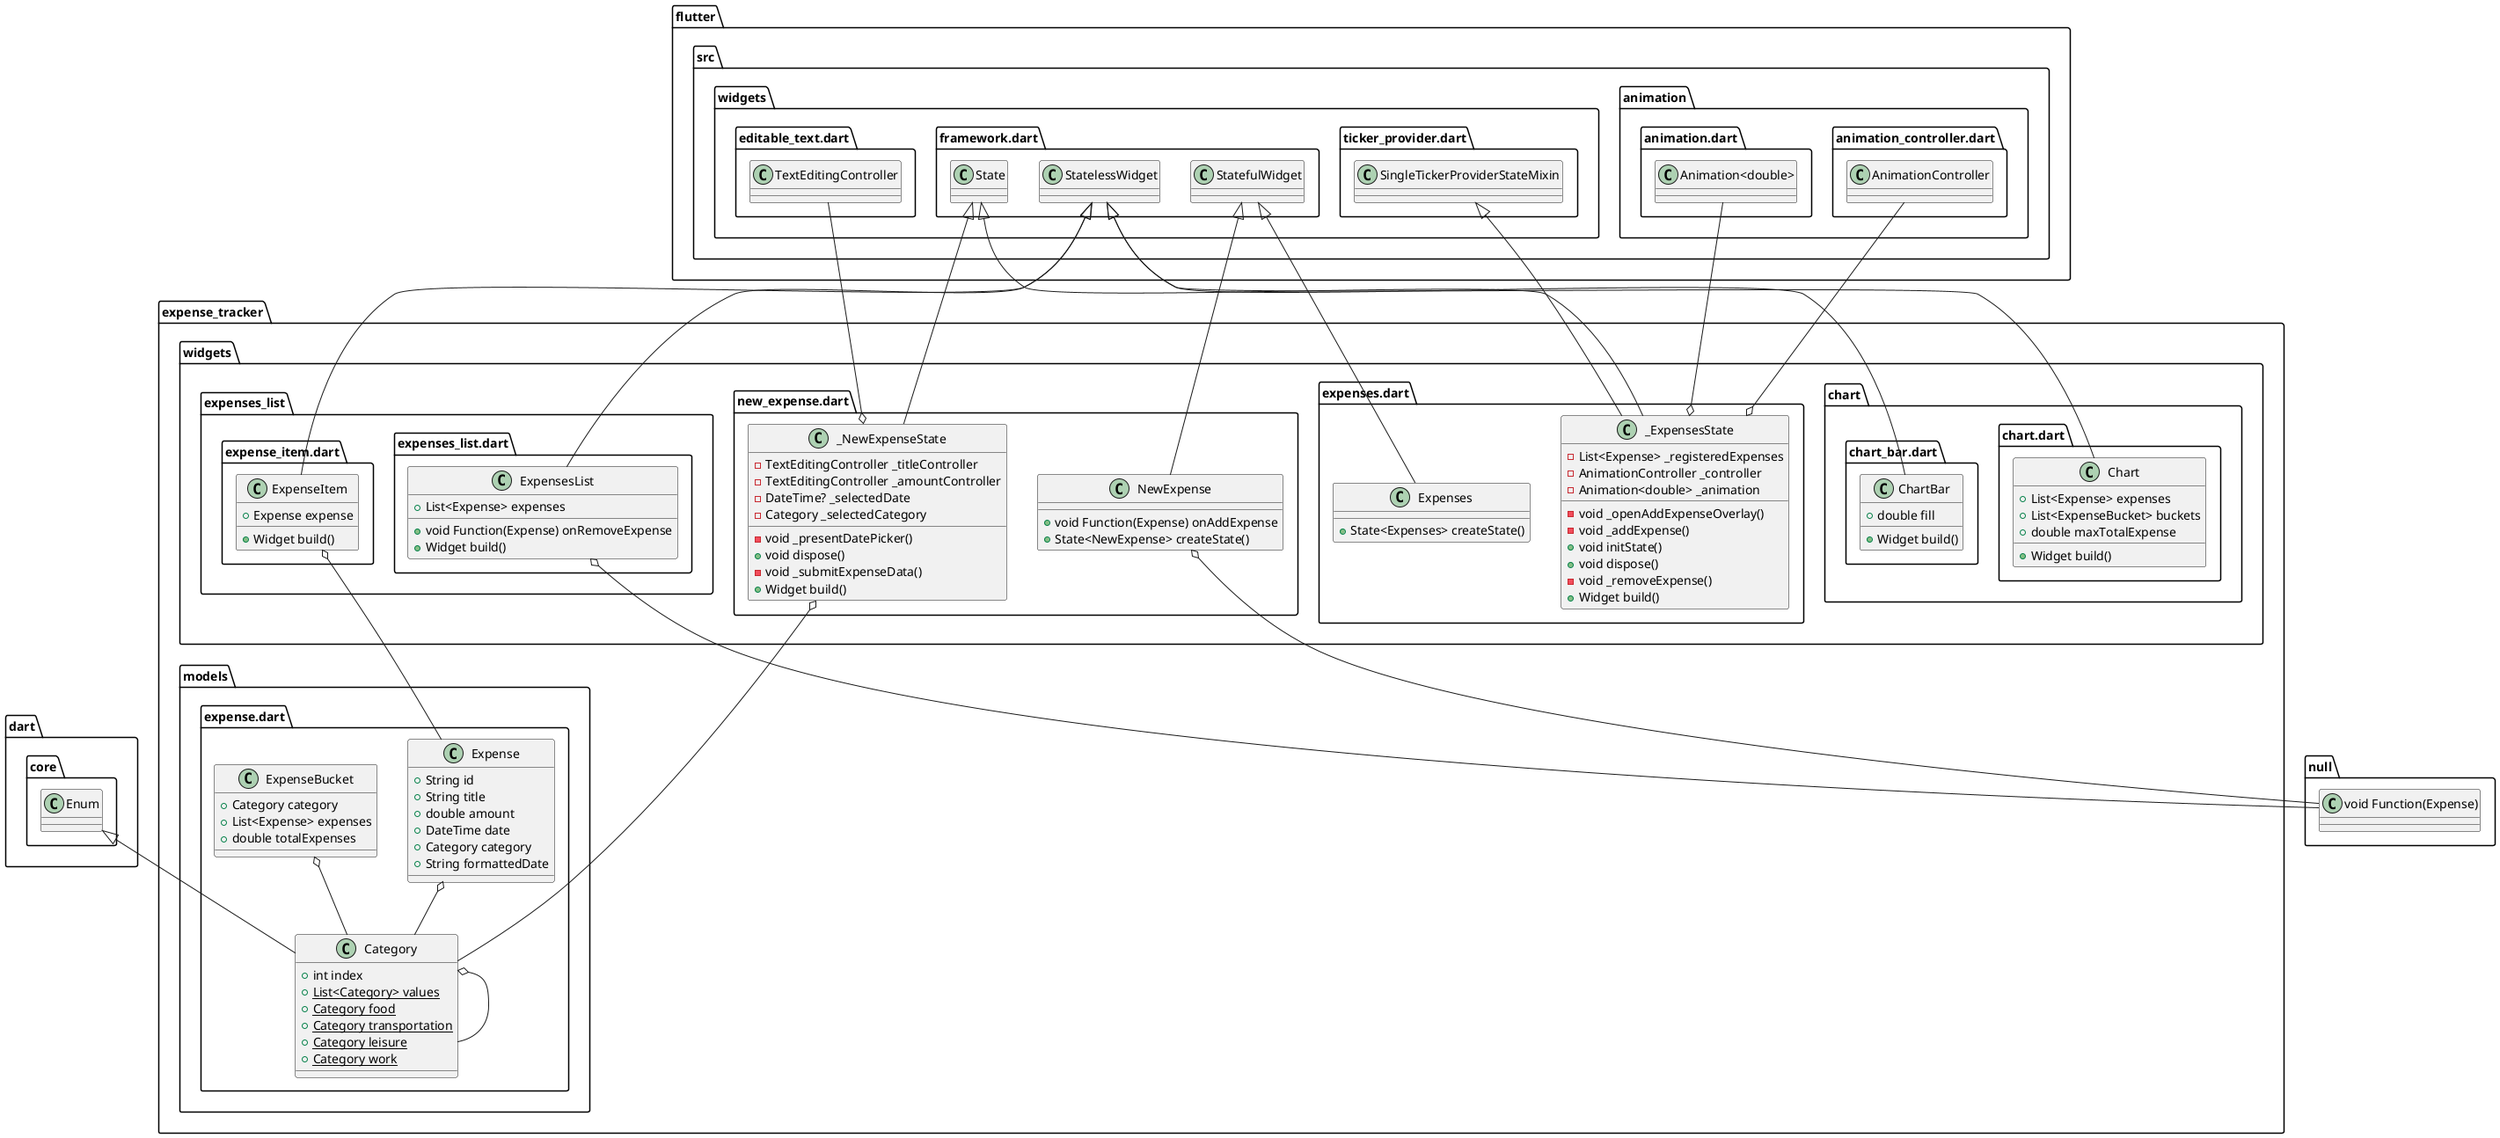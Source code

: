 @startuml expense_tracker
set namespaceSeparator ::

class "expense_tracker::models::expense.dart::Expense" {
  +String id
  +String title
  +double amount
  +DateTime date
  +Category category
  +String formattedDate
}

"expense_tracker::models::expense.dart::Expense" o-- "expense_tracker::models::expense.dart::Category"

class "expense_tracker::models::expense.dart::ExpenseBucket" {
  +Category category
  +List<Expense> expenses
  +double totalExpenses
}

"expense_tracker::models::expense.dart::ExpenseBucket" o-- "expense_tracker::models::expense.dart::Category"

class "expense_tracker::models::expense.dart::Category" {
  +int index
  {static} +List<Category> values
  {static} +Category food
  {static} +Category transportation
  {static} +Category leisure
  {static} +Category work
}

"expense_tracker::models::expense.dart::Category" o-- "expense_tracker::models::expense.dart::Category"
"dart::core::Enum" <|-- "expense_tracker::models::expense.dart::Category"

class "expense_tracker::widgets::chart::chart.dart::Chart" {
  +List<Expense> expenses
  +List<ExpenseBucket> buckets
  +double maxTotalExpense
  +Widget build()
}

"flutter::src::widgets::framework.dart::StatelessWidget" <|-- "expense_tracker::widgets::chart::chart.dart::Chart"

class "expense_tracker::widgets::chart::chart_bar.dart::ChartBar" {
  +double fill
  +Widget build()
}

"flutter::src::widgets::framework.dart::StatelessWidget" <|-- "expense_tracker::widgets::chart::chart_bar.dart::ChartBar"

class "expense_tracker::widgets::expenses.dart::Expenses" {
  +State<Expenses> createState()
}

"flutter::src::widgets::framework.dart::StatefulWidget" <|-- "expense_tracker::widgets::expenses.dart::Expenses"

class "expense_tracker::widgets::expenses.dart::_ExpensesState" {
  -List<Expense> _registeredExpenses
  -AnimationController _controller
  -Animation<double> _animation
  -void _openAddExpenseOverlay()
  -void _addExpense()
  +void initState()
  +void dispose()
  -void _removeExpense()
  +Widget build()
}

"expense_tracker::widgets::expenses.dart::_ExpensesState" o-- "flutter::src::animation::animation_controller.dart::AnimationController"
"expense_tracker::widgets::expenses.dart::_ExpensesState" o-- "flutter::src::animation::animation.dart::Animation<double>"
"flutter::src::widgets::framework.dart::State" <|-- "expense_tracker::widgets::expenses.dart::_ExpensesState"
"flutter::src::widgets::ticker_provider.dart::SingleTickerProviderStateMixin" <|-- "expense_tracker::widgets::expenses.dart::_ExpensesState"

class "expense_tracker::widgets::expenses_list::expenses_list.dart::ExpensesList" {
  +List<Expense> expenses
  +void Function(Expense) onRemoveExpense
  +Widget build()
}

"expense_tracker::widgets::expenses_list::expenses_list.dart::ExpensesList" o-- "null::void Function(Expense)"
"flutter::src::widgets::framework.dart::StatelessWidget" <|-- "expense_tracker::widgets::expenses_list::expenses_list.dart::ExpensesList"

class "expense_tracker::widgets::expenses_list::expense_item.dart::ExpenseItem" {
  +Expense expense
  +Widget build()
}

"expense_tracker::widgets::expenses_list::expense_item.dart::ExpenseItem" o-- "expense_tracker::models::expense.dart::Expense"       
"flutter::src::widgets::framework.dart::StatelessWidget" <|-- "expense_tracker::widgets::expenses_list::expense_item.dart::ExpenseItem"

class "expense_tracker::widgets::new_expense.dart::NewExpense" {
  +void Function(Expense) onAddExpense
  +State<NewExpense> createState()
}

"expense_tracker::widgets::new_expense.dart::NewExpense" o-- "null::void Function(Expense)"
"flutter::src::widgets::framework.dart::StatefulWidget" <|-- "expense_tracker::widgets::new_expense.dart::NewExpense"

class "expense_tracker::widgets::new_expense.dart::_NewExpenseState" {
  -TextEditingController _titleController
  -TextEditingController _amountController
  -DateTime? _selectedDate
  -Category _selectedCategory
  -void _presentDatePicker()
  +void dispose()
  -void _submitExpenseData()
  +Widget build()
}

"expense_tracker::widgets::new_expense.dart::_NewExpenseState" o-- "flutter::src::widgets::editable_text.dart::TextEditingController"
"expense_tracker::widgets::new_expense.dart::_NewExpenseState" o-- "expense_tracker::models::expense.dart::Category"
"flutter::src::widgets::framework.dart::State" <|-- "expense_tracker::widgets::new_expense.dart::_NewExpenseState"


@enduml